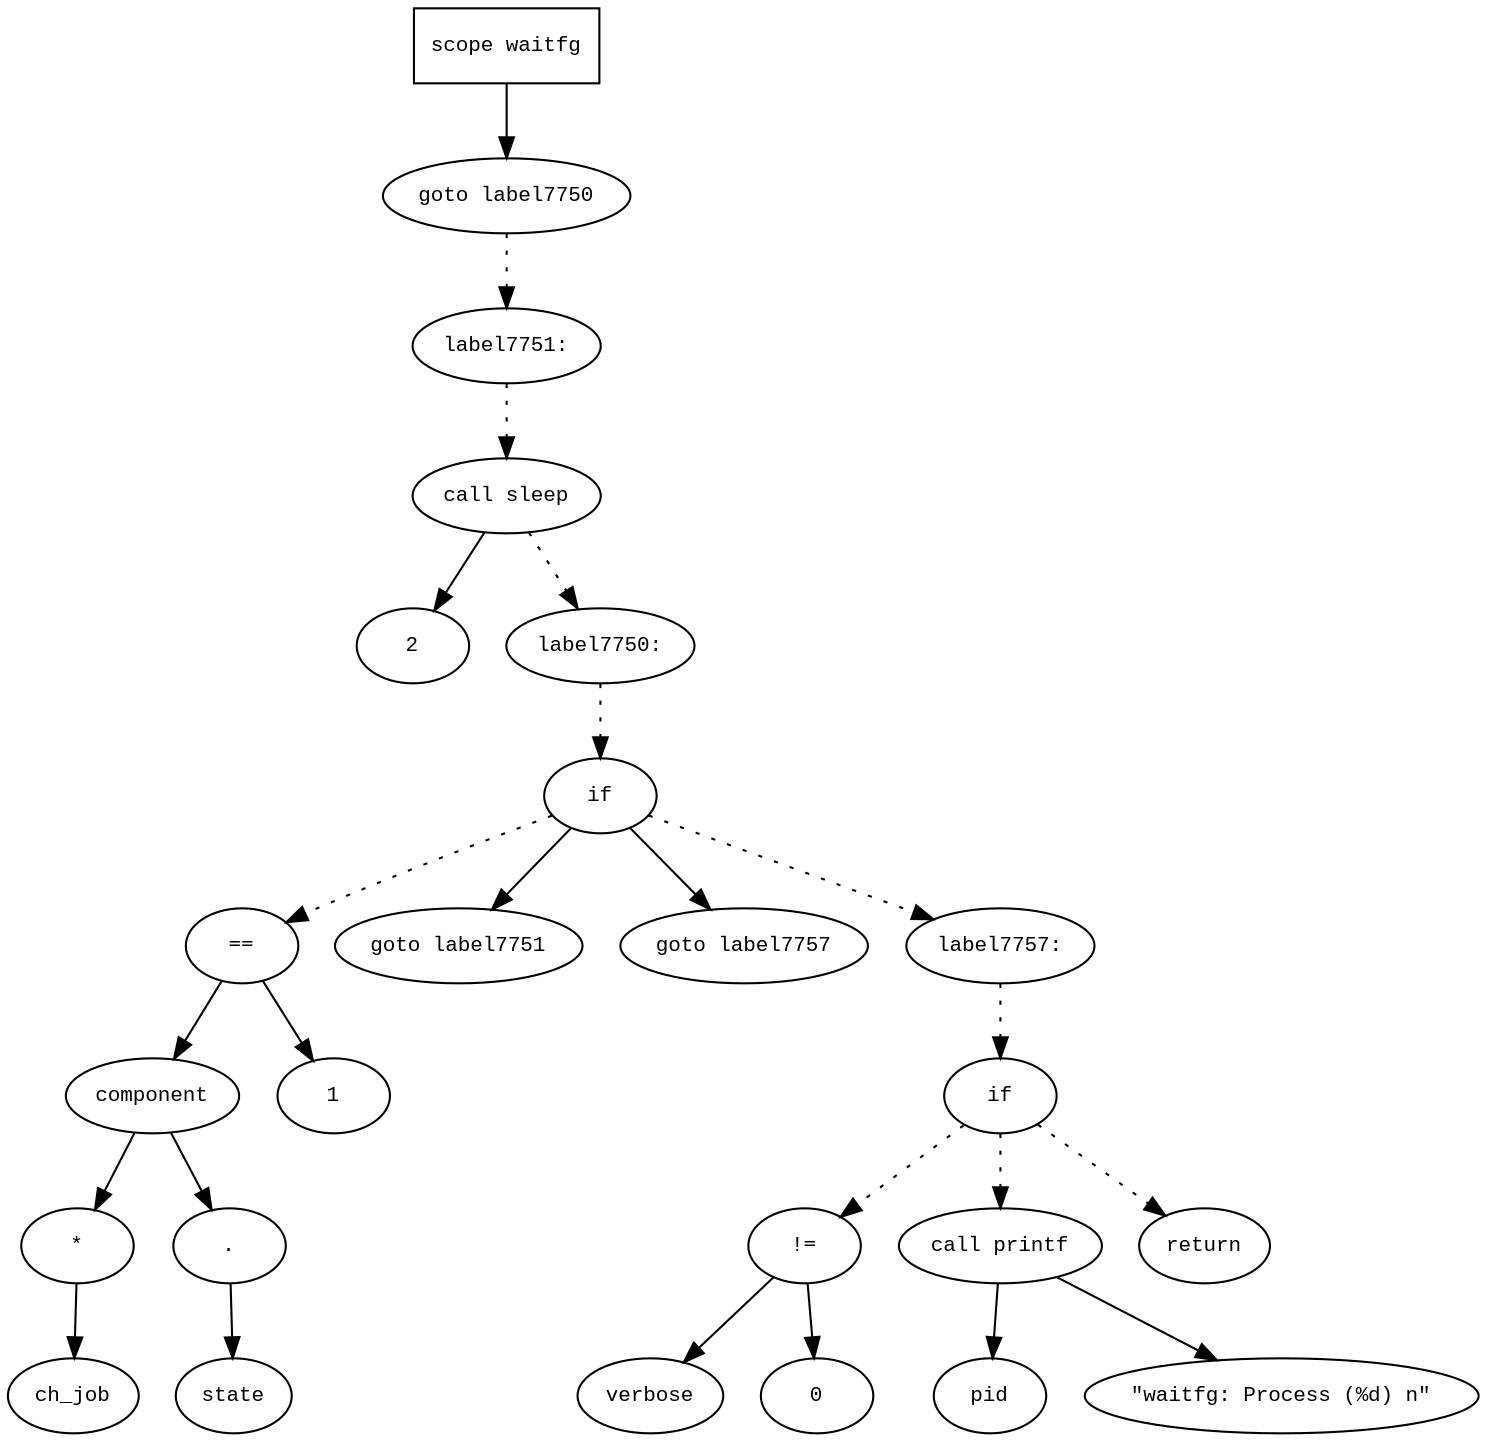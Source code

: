 digraph AST {
  graph [fontname="Times New Roman",fontsize=10];
  node  [fontname="Courier New",fontsize=10];
  edge  [fontname="Times New Roman",fontsize=10];

  node1 [label="scope waitfg",shape=box];
  node2 [label="goto label7750",shape=ellipse];
  node1 -> node2;
  node3 [label="label7751:",shape=ellipse];
  node2 -> node3 [style=dotted];
  node4 [label="call sleep",shape=ellipse];
  node5 [label="2",shape=ellipse];
  node4 -> node5;
  node3 -> node4 [style=dotted];
  node6 [label="label7750:",shape=ellipse];
  node4 -> node6 [style=dotted];
  node7 [label="if",shape=ellipse];
  node6 -> node7 [style=dotted];
  node8 [label="==",shape=ellipse];
  node9 [label="component",shape=ellipse];
  node8 -> node9;
  node10 [label="*",shape=ellipse];
  node11 [label="ch_job",shape=ellipse];
  node10 -> node11;
  node9 -> node10;
  node12 [label=".",shape=ellipse];
  node9 -> node12;
  node13 [label="state",shape=ellipse];
  node12 -> node13;
  node14 [label="1",shape=ellipse];
  node8 -> node14;
  node7 -> node8 [style=dotted];
  node15 [label="goto label7751",shape=ellipse];
  node7 -> node15;
  node16 [label="goto label7757",shape=ellipse];
  node7 -> node16;
  node17 [label="label7757:",shape=ellipse];
  node7 -> node17 [style=dotted];
  node18 [label="if",shape=ellipse];
  node17 -> node18 [style=dotted];
  node19 [label="!=",shape=ellipse];
  node20 [label="verbose",shape=ellipse];
  node19 -> node20;
  node21 [label="0",shape=ellipse];
  node19 -> node21;
  node18 -> node19 [style=dotted];
  node22 [label="call printf",shape=ellipse];
  node23 [label="pid",shape=ellipse];
  node22 -> node23;
  node24 [label="\"waitfg: Process (%d) n\"",shape=ellipse];
  node22 -> node24;
  node18 -> node22 [style=dotted];
  node25 [label="return",shape=ellipse];
  node18 -> node25 [style=dotted];
} 